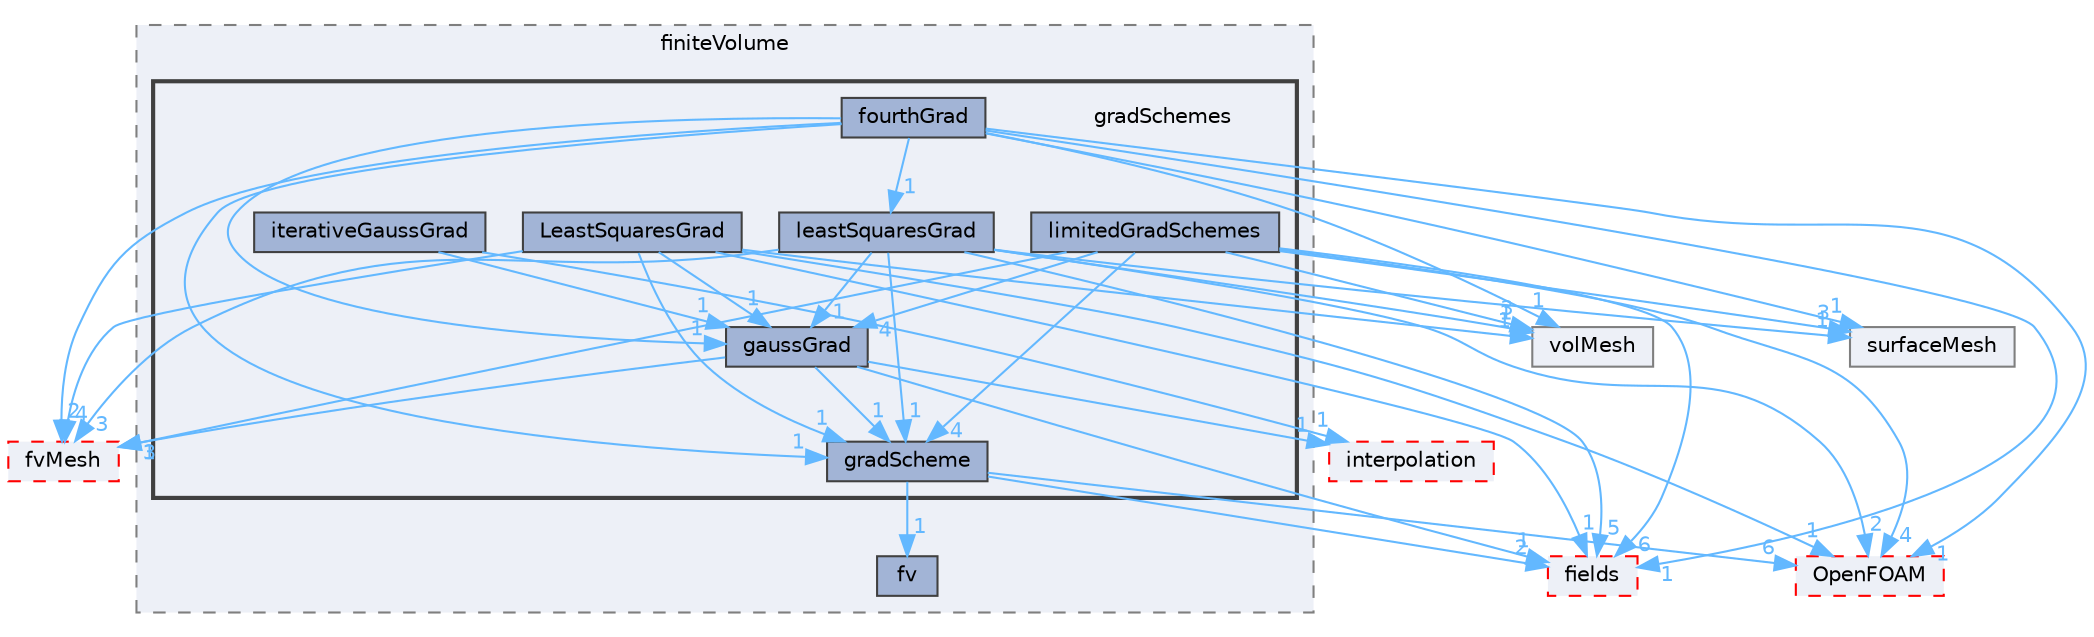 digraph "src/finiteVolume/finiteVolume/gradSchemes"
{
 // LATEX_PDF_SIZE
  bgcolor="transparent";
  edge [fontname=Helvetica,fontsize=10,labelfontname=Helvetica,labelfontsize=10];
  node [fontname=Helvetica,fontsize=10,shape=box,height=0.2,width=0.4];
  compound=true
  subgraph clusterdir_2ea871e4defbdbd60808750cae643c63 {
    graph [ bgcolor="#edf0f7", pencolor="grey50", label="finiteVolume", fontname=Helvetica,fontsize=10 style="filled,dashed", URL="dir_2ea871e4defbdbd60808750cae643c63.html",tooltip=""]
  dir_0096c9c8cdcbf8f4884c37173134f444 [label="fv", fillcolor="#a2b4d6", color="grey25", style="filled", URL="dir_0096c9c8cdcbf8f4884c37173134f444.html",tooltip=""];
  subgraph clusterdir_211d73fd6015a334f4cd90c9fb88c421 {
    graph [ bgcolor="#edf0f7", pencolor="grey25", label="", fontname=Helvetica,fontsize=10 style="filled,bold", URL="dir_211d73fd6015a334f4cd90c9fb88c421.html",tooltip=""]
    dir_211d73fd6015a334f4cd90c9fb88c421 [shape=plaintext, label="gradSchemes"];
  dir_7a2026ec466532149b44add50bf76929 [label="fourthGrad", fillcolor="#a2b4d6", color="grey25", style="filled", URL="dir_7a2026ec466532149b44add50bf76929.html",tooltip=""];
  dir_88d539e89933277658cec4fd08ce15b4 [label="gaussGrad", fillcolor="#a2b4d6", color="grey25", style="filled", URL="dir_88d539e89933277658cec4fd08ce15b4.html",tooltip=""];
  dir_34f6fdac462f96b744b53870896d634e [label="gradScheme", fillcolor="#a2b4d6", color="grey25", style="filled", URL="dir_34f6fdac462f96b744b53870896d634e.html",tooltip=""];
  dir_b36f01d52ea06c08f2e641d0f1a4627a [label="iterativeGaussGrad", fillcolor="#a2b4d6", color="grey25", style="filled", URL="dir_b36f01d52ea06c08f2e641d0f1a4627a.html",tooltip=""];
  dir_fce4f820ea256148325cbc6ee1b1b4a0 [label="leastSquaresGrad", fillcolor="#a2b4d6", color="grey25", style="filled", URL="dir_fce4f820ea256148325cbc6ee1b1b4a0.html",tooltip=""];
  dir_a9b56d32af131ce544d3e9340bd38699 [label="LeastSquaresGrad", fillcolor="#a2b4d6", color="grey25", style="filled", URL="dir_a9b56d32af131ce544d3e9340bd38699.html",tooltip=""];
  dir_fff497ac263f931389c898cdbfb5238e [label="limitedGradSchemes", fillcolor="#a2b4d6", color="grey25", style="filled", URL="dir_fff497ac263f931389c898cdbfb5238e.html",tooltip=""];
  }
  }
  dir_1a4209badf8dc5d7c181708103efea60 [label="volMesh", fillcolor="#edf0f7", color="grey50", style="filled", URL="dir_1a4209badf8dc5d7c181708103efea60.html",tooltip=""];
  dir_25ab4a83a983f7bb7a38b7f63bb141b7 [label="fields", fillcolor="#edf0f7", color="red", style="filled,dashed", URL="dir_25ab4a83a983f7bb7a38b7f63bb141b7.html",tooltip=""];
  dir_a586eb954e2e5e74ecf6fe95a2457777 [label="interpolation", fillcolor="#edf0f7", color="red", style="filled,dashed", URL="dir_a586eb954e2e5e74ecf6fe95a2457777.html",tooltip=""];
  dir_c382fa095c9c33d8673c0dd60aaef275 [label="fvMesh", fillcolor="#edf0f7", color="red", style="filled,dashed", URL="dir_c382fa095c9c33d8673c0dd60aaef275.html",tooltip=""];
  dir_c5473ff19b20e6ec4dfe5c310b3778a8 [label="OpenFOAM", fillcolor="#edf0f7", color="red", style="filled,dashed", URL="dir_c5473ff19b20e6ec4dfe5c310b3778a8.html",tooltip=""];
  dir_fdafd3b59310328ee40a940c9419d4db [label="surfaceMesh", fillcolor="#edf0f7", color="grey50", style="filled", URL="dir_fdafd3b59310328ee40a940c9419d4db.html",tooltip=""];
  dir_7a2026ec466532149b44add50bf76929->dir_1a4209badf8dc5d7c181708103efea60 [headlabel="1", labeldistance=1.5 headhref="dir_001484_004299.html" href="dir_001484_004299.html" color="steelblue1" fontcolor="steelblue1"];
  dir_7a2026ec466532149b44add50bf76929->dir_25ab4a83a983f7bb7a38b7f63bb141b7 [headlabel="1", labeldistance=1.5 headhref="dir_001484_001332.html" href="dir_001484_001332.html" color="steelblue1" fontcolor="steelblue1"];
  dir_7a2026ec466532149b44add50bf76929->dir_34f6fdac462f96b744b53870896d634e [headlabel="1", labeldistance=1.5 headhref="dir_001484_001670.html" href="dir_001484_001670.html" color="steelblue1" fontcolor="steelblue1"];
  dir_7a2026ec466532149b44add50bf76929->dir_88d539e89933277658cec4fd08ce15b4 [headlabel="1", labeldistance=1.5 headhref="dir_001484_001595.html" href="dir_001484_001595.html" color="steelblue1" fontcolor="steelblue1"];
  dir_7a2026ec466532149b44add50bf76929->dir_c382fa095c9c33d8673c0dd60aaef275 [headlabel="2", labeldistance=1.5 headhref="dir_001484_001544.html" href="dir_001484_001544.html" color="steelblue1" fontcolor="steelblue1"];
  dir_7a2026ec466532149b44add50bf76929->dir_c5473ff19b20e6ec4dfe5c310b3778a8 [headlabel="1", labeldistance=1.5 headhref="dir_001484_002695.html" href="dir_001484_002695.html" color="steelblue1" fontcolor="steelblue1"];
  dir_7a2026ec466532149b44add50bf76929->dir_fce4f820ea256148325cbc6ee1b1b4a0 [headlabel="1", labeldistance=1.5 headhref="dir_001484_002128.html" href="dir_001484_002128.html" color="steelblue1" fontcolor="steelblue1"];
  dir_7a2026ec466532149b44add50bf76929->dir_fdafd3b59310328ee40a940c9419d4db [headlabel="1", labeldistance=1.5 headhref="dir_001484_003854.html" href="dir_001484_003854.html" color="steelblue1" fontcolor="steelblue1"];
  dir_88d539e89933277658cec4fd08ce15b4->dir_25ab4a83a983f7bb7a38b7f63bb141b7 [headlabel="1", labeldistance=1.5 headhref="dir_001595_001332.html" href="dir_001595_001332.html" color="steelblue1" fontcolor="steelblue1"];
  dir_88d539e89933277658cec4fd08ce15b4->dir_34f6fdac462f96b744b53870896d634e [headlabel="1", labeldistance=1.5 headhref="dir_001595_001670.html" href="dir_001595_001670.html" color="steelblue1" fontcolor="steelblue1"];
  dir_88d539e89933277658cec4fd08ce15b4->dir_a586eb954e2e5e74ecf6fe95a2457777 [headlabel="1", labeldistance=1.5 headhref="dir_001595_001923.html" href="dir_001595_001923.html" color="steelblue1" fontcolor="steelblue1"];
  dir_88d539e89933277658cec4fd08ce15b4->dir_c382fa095c9c33d8673c0dd60aaef275 [headlabel="1", labeldistance=1.5 headhref="dir_001595_001544.html" href="dir_001595_001544.html" color="steelblue1" fontcolor="steelblue1"];
  dir_34f6fdac462f96b744b53870896d634e->dir_0096c9c8cdcbf8f4884c37173134f444 [headlabel="1", labeldistance=1.5 headhref="dir_001670_001531.html" href="dir_001670_001531.html" color="steelblue1" fontcolor="steelblue1"];
  dir_34f6fdac462f96b744b53870896d634e->dir_25ab4a83a983f7bb7a38b7f63bb141b7 [headlabel="2", labeldistance=1.5 headhref="dir_001670_001332.html" href="dir_001670_001332.html" color="steelblue1" fontcolor="steelblue1"];
  dir_34f6fdac462f96b744b53870896d634e->dir_c5473ff19b20e6ec4dfe5c310b3778a8 [headlabel="6", labeldistance=1.5 headhref="dir_001670_002695.html" href="dir_001670_002695.html" color="steelblue1" fontcolor="steelblue1"];
  dir_b36f01d52ea06c08f2e641d0f1a4627a->dir_88d539e89933277658cec4fd08ce15b4 [headlabel="1", labeldistance=1.5 headhref="dir_001987_001595.html" href="dir_001987_001595.html" color="steelblue1" fontcolor="steelblue1"];
  dir_b36f01d52ea06c08f2e641d0f1a4627a->dir_a586eb954e2e5e74ecf6fe95a2457777 [headlabel="1", labeldistance=1.5 headhref="dir_001987_001923.html" href="dir_001987_001923.html" color="steelblue1" fontcolor="steelblue1"];
  dir_fce4f820ea256148325cbc6ee1b1b4a0->dir_1a4209badf8dc5d7c181708103efea60 [headlabel="1", labeldistance=1.5 headhref="dir_002128_004299.html" href="dir_002128_004299.html" color="steelblue1" fontcolor="steelblue1"];
  dir_fce4f820ea256148325cbc6ee1b1b4a0->dir_25ab4a83a983f7bb7a38b7f63bb141b7 [headlabel="5", labeldistance=1.5 headhref="dir_002128_001332.html" href="dir_002128_001332.html" color="steelblue1" fontcolor="steelblue1"];
  dir_fce4f820ea256148325cbc6ee1b1b4a0->dir_34f6fdac462f96b744b53870896d634e [headlabel="1", labeldistance=1.5 headhref="dir_002128_001670.html" href="dir_002128_001670.html" color="steelblue1" fontcolor="steelblue1"];
  dir_fce4f820ea256148325cbc6ee1b1b4a0->dir_88d539e89933277658cec4fd08ce15b4 [headlabel="1", labeldistance=1.5 headhref="dir_002128_001595.html" href="dir_002128_001595.html" color="steelblue1" fontcolor="steelblue1"];
  dir_fce4f820ea256148325cbc6ee1b1b4a0->dir_c382fa095c9c33d8673c0dd60aaef275 [headlabel="3", labeldistance=1.5 headhref="dir_002128_001544.html" href="dir_002128_001544.html" color="steelblue1" fontcolor="steelblue1"];
  dir_fce4f820ea256148325cbc6ee1b1b4a0->dir_c5473ff19b20e6ec4dfe5c310b3778a8 [headlabel="2", labeldistance=1.5 headhref="dir_002128_002695.html" href="dir_002128_002695.html" color="steelblue1" fontcolor="steelblue1"];
  dir_fce4f820ea256148325cbc6ee1b1b4a0->dir_fdafd3b59310328ee40a940c9419d4db [headlabel="1", labeldistance=1.5 headhref="dir_002128_003854.html" href="dir_002128_003854.html" color="steelblue1" fontcolor="steelblue1"];
  dir_a9b56d32af131ce544d3e9340bd38699->dir_1a4209badf8dc5d7c181708103efea60 [headlabel="1", labeldistance=1.5 headhref="dir_002127_004299.html" href="dir_002127_004299.html" color="steelblue1" fontcolor="steelblue1"];
  dir_a9b56d32af131ce544d3e9340bd38699->dir_25ab4a83a983f7bb7a38b7f63bb141b7 [headlabel="1", labeldistance=1.5 headhref="dir_002127_001332.html" href="dir_002127_001332.html" color="steelblue1" fontcolor="steelblue1"];
  dir_a9b56d32af131ce544d3e9340bd38699->dir_34f6fdac462f96b744b53870896d634e [headlabel="1", labeldistance=1.5 headhref="dir_002127_001670.html" href="dir_002127_001670.html" color="steelblue1" fontcolor="steelblue1"];
  dir_a9b56d32af131ce544d3e9340bd38699->dir_88d539e89933277658cec4fd08ce15b4 [headlabel="1", labeldistance=1.5 headhref="dir_002127_001595.html" href="dir_002127_001595.html" color="steelblue1" fontcolor="steelblue1"];
  dir_a9b56d32af131ce544d3e9340bd38699->dir_c382fa095c9c33d8673c0dd60aaef275 [headlabel="4", labeldistance=1.5 headhref="dir_002127_001544.html" href="dir_002127_001544.html" color="steelblue1" fontcolor="steelblue1"];
  dir_a9b56d32af131ce544d3e9340bd38699->dir_c5473ff19b20e6ec4dfe5c310b3778a8 [headlabel="1", labeldistance=1.5 headhref="dir_002127_002695.html" href="dir_002127_002695.html" color="steelblue1" fontcolor="steelblue1"];
  dir_fff497ac263f931389c898cdbfb5238e->dir_1a4209badf8dc5d7c181708103efea60 [headlabel="3", labeldistance=1.5 headhref="dir_002160_004299.html" href="dir_002160_004299.html" color="steelblue1" fontcolor="steelblue1"];
  dir_fff497ac263f931389c898cdbfb5238e->dir_25ab4a83a983f7bb7a38b7f63bb141b7 [headlabel="6", labeldistance=1.5 headhref="dir_002160_001332.html" href="dir_002160_001332.html" color="steelblue1" fontcolor="steelblue1"];
  dir_fff497ac263f931389c898cdbfb5238e->dir_34f6fdac462f96b744b53870896d634e [headlabel="4", labeldistance=1.5 headhref="dir_002160_001670.html" href="dir_002160_001670.html" color="steelblue1" fontcolor="steelblue1"];
  dir_fff497ac263f931389c898cdbfb5238e->dir_88d539e89933277658cec4fd08ce15b4 [headlabel="4", labeldistance=1.5 headhref="dir_002160_001595.html" href="dir_002160_001595.html" color="steelblue1" fontcolor="steelblue1"];
  dir_fff497ac263f931389c898cdbfb5238e->dir_c382fa095c9c33d8673c0dd60aaef275 [headlabel="3", labeldistance=1.5 headhref="dir_002160_001544.html" href="dir_002160_001544.html" color="steelblue1" fontcolor="steelblue1"];
  dir_fff497ac263f931389c898cdbfb5238e->dir_c5473ff19b20e6ec4dfe5c310b3778a8 [headlabel="4", labeldistance=1.5 headhref="dir_002160_002695.html" href="dir_002160_002695.html" color="steelblue1" fontcolor="steelblue1"];
  dir_fff497ac263f931389c898cdbfb5238e->dir_fdafd3b59310328ee40a940c9419d4db [headlabel="3", labeldistance=1.5 headhref="dir_002160_003854.html" href="dir_002160_003854.html" color="steelblue1" fontcolor="steelblue1"];
}
